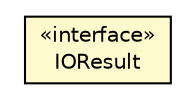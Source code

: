 #!/usr/local/bin/dot
#
# Class diagram 
# Generated by UMLGraph version R5_6-24-gf6e263 (http://www.umlgraph.org/)
#

digraph G {
	edge [fontname="Helvetica",fontsize=10,labelfontname="Helvetica",labelfontsize=10];
	node [fontname="Helvetica",fontsize=10,shape=plaintext];
	nodesep=0.25;
	ranksep=0.5;
	// com.orientechnologies.orient.core.storage.fs.IOResult
	c1235288 [label=<<table title="com.orientechnologies.orient.core.storage.fs.IOResult" border="0" cellborder="1" cellspacing="0" cellpadding="2" port="p" bgcolor="lemonChiffon" href="./IOResult.html">
		<tr><td><table border="0" cellspacing="0" cellpadding="1">
<tr><td align="center" balign="center"> &#171;interface&#187; </td></tr>
<tr><td align="center" balign="center"> IOResult </td></tr>
		</table></td></tr>
		</table>>, URL="./IOResult.html", fontname="Helvetica", fontcolor="black", fontsize=10.0];
}

